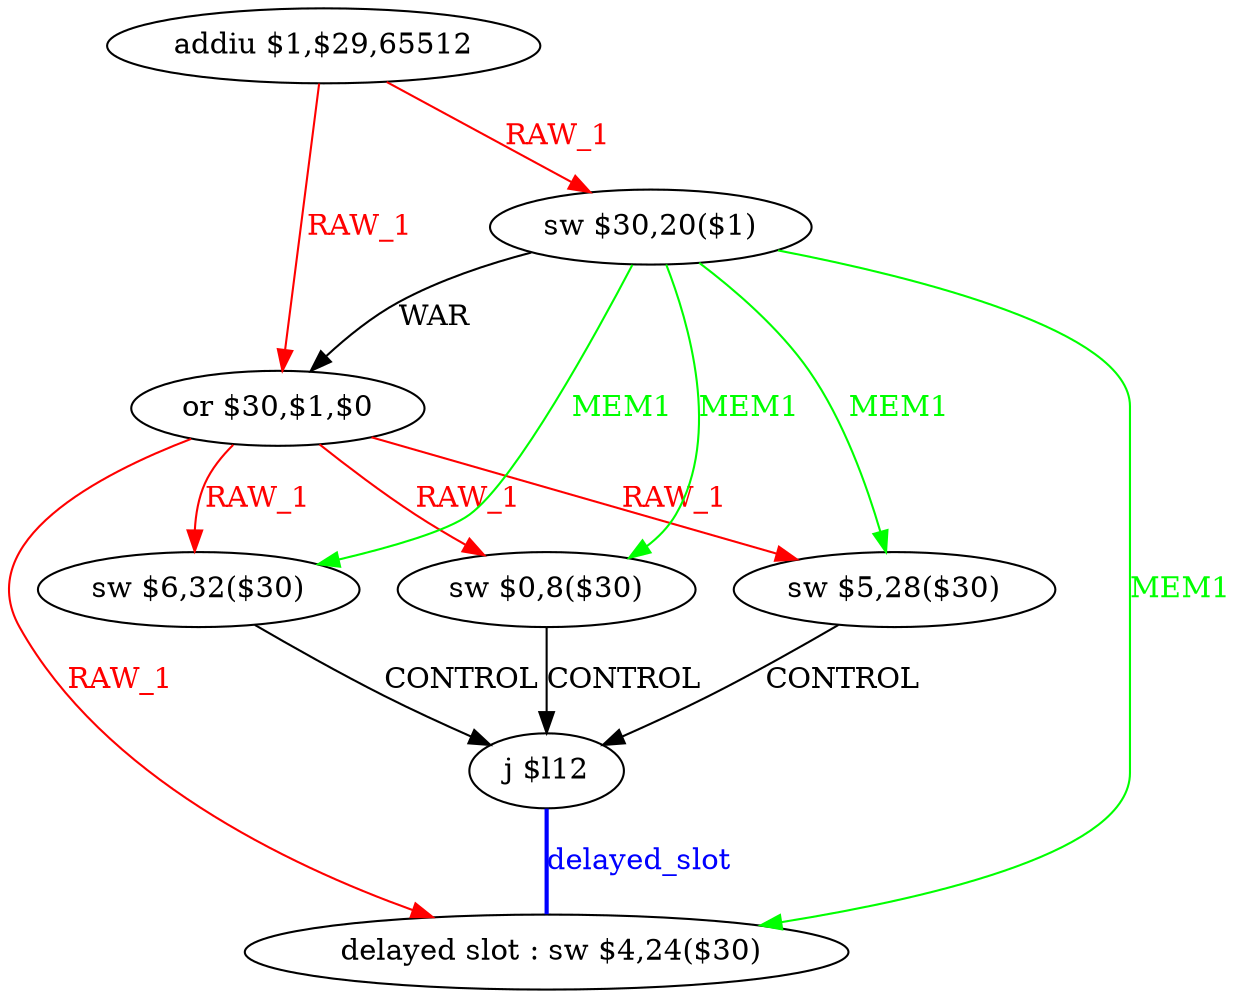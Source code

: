 digraph G1 {
node [shape = ellipse];
i7 [label = " delayed slot : sw $4,24($30)"] ;
i6 ->  i7 [style = bold, dir= none, fontcolor = blue, color = blue, label= "delayed_slot"];
i6 [label = "j $l12"] ;
i0 [label = "addiu $1,$29,65512"] ;
i0 ->  i2 [color = red, fontcolor = red, label= "RAW_1"];
i0 ->  i1 [color = red, fontcolor = red, label= "RAW_1"];
i2 [label = "or $30,$1,$0"] ;
i2 ->  i7 [color = red, fontcolor = red, label= "RAW_1"];
i2 ->  i5 [color = red, fontcolor = red, label= "RAW_1"];
i2 ->  i4 [color = red, fontcolor = red, label= "RAW_1"];
i2 ->  i3 [color = red, fontcolor = red, label= "RAW_1"];
i5 [label = "sw $0,8($30)"] ;
i5 ->  i6 [label= "CONTROL"];
i4 [label = "sw $6,32($30)"] ;
i4 ->  i6 [label= "CONTROL"];
i3 [label = "sw $5,28($30)"] ;
i3 ->  i6 [label= "CONTROL"];
i1 [label = "sw $30,20($1)"] ;
i1 ->  i7 [color = green, fontcolor = green, label= "MEM1"];
i1 ->  i5 [color = green, fontcolor = green, label= "MEM1"];
i1 ->  i4 [color = green, fontcolor = green, label= "MEM1"];
i1 ->  i3 [color = green, fontcolor = green, label= "MEM1"];
i1 ->  i2 [label= "WAR"];
}
